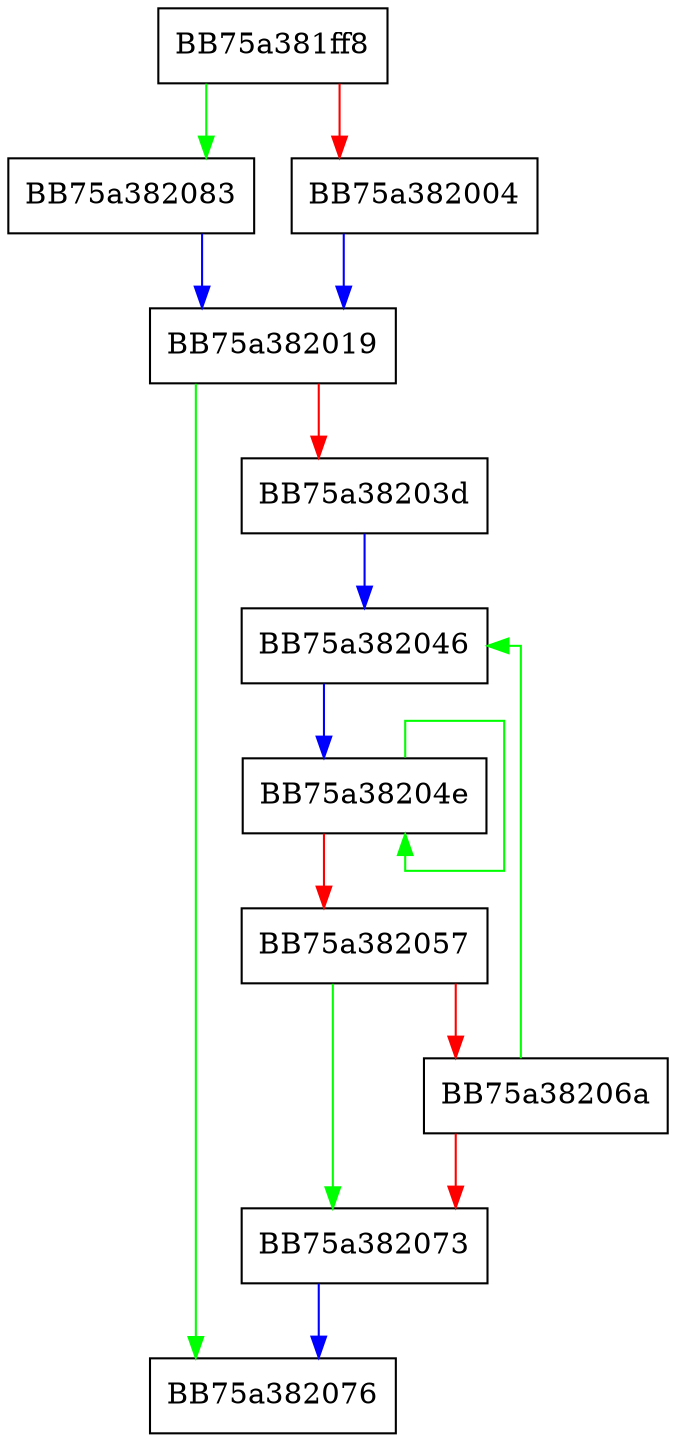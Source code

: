 digraph GetHardcodedRootCert {
  node [shape="box"];
  graph [splines=ortho];
  BB75a381ff8 -> BB75a382083 [color="green"];
  BB75a381ff8 -> BB75a382004 [color="red"];
  BB75a382004 -> BB75a382019 [color="blue"];
  BB75a382019 -> BB75a382076 [color="green"];
  BB75a382019 -> BB75a38203d [color="red"];
  BB75a38203d -> BB75a382046 [color="blue"];
  BB75a382046 -> BB75a38204e [color="blue"];
  BB75a38204e -> BB75a38204e [color="green"];
  BB75a38204e -> BB75a382057 [color="red"];
  BB75a382057 -> BB75a382073 [color="green"];
  BB75a382057 -> BB75a38206a [color="red"];
  BB75a38206a -> BB75a382046 [color="green"];
  BB75a38206a -> BB75a382073 [color="red"];
  BB75a382073 -> BB75a382076 [color="blue"];
  BB75a382083 -> BB75a382019 [color="blue"];
}